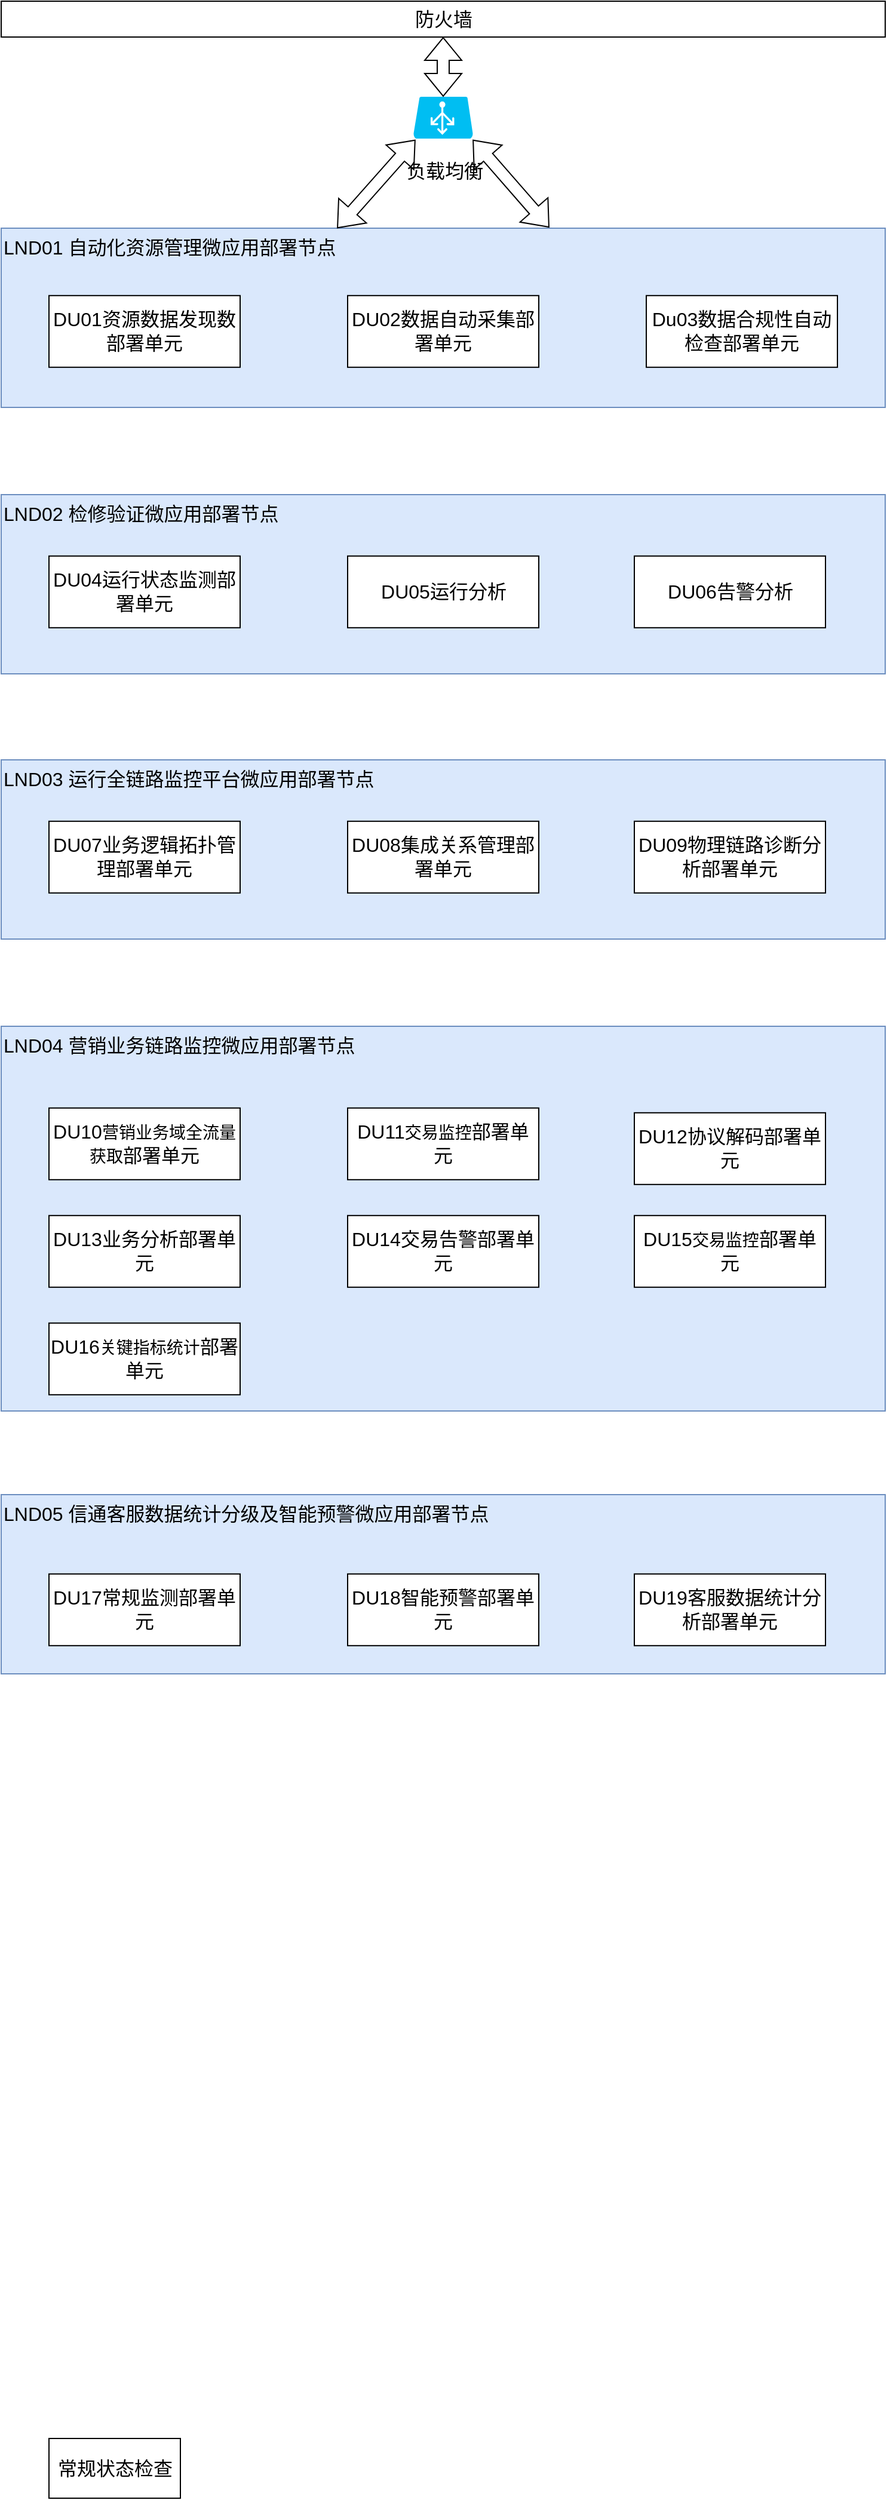 <mxfile version="20.2.3" type="github">
  <diagram id="8pdpIWsKCT_nU82geBqz" name="第 1 页">
    <mxGraphModel dx="1449" dy="975" grid="1" gridSize="10" guides="1" tooltips="1" connect="1" arrows="1" fold="1" page="1" pageScale="1" pageWidth="1200" pageHeight="1920" math="0" shadow="0">
      <root>
        <mxCell id="0" />
        <mxCell id="1" parent="0" />
        <mxCell id="gwkrDSP4pzWXLQr14PSH-2" value="LND01 自动化资源管理微应用部署节点" style="html=1;verticalAlign=top;align=left;fontSize=16;fillColor=#dae8fc;strokeColor=#6c8ebf;" vertex="1" parent="1">
          <mxGeometry x="200" y="570" width="740" height="150" as="geometry" />
        </mxCell>
        <mxCell id="gwkrDSP4pzWXLQr14PSH-3" value="LND02 检修验证微应用部署节点" style="html=1;verticalAlign=top;align=left;fontSize=16;fillColor=#dae8fc;strokeColor=#6c8ebf;" vertex="1" parent="1">
          <mxGeometry x="200" y="793" width="740" height="150" as="geometry" />
        </mxCell>
        <mxCell id="gwkrDSP4pzWXLQr14PSH-4" value="LND03 运行全链路监控平台微应用部署节点" style="html=1;verticalAlign=top;align=left;fontSize=16;fillColor=#dae8fc;strokeColor=#6c8ebf;" vertex="1" parent="1">
          <mxGeometry x="200" y="1015" width="740" height="150" as="geometry" />
        </mxCell>
        <mxCell id="gwkrDSP4pzWXLQr14PSH-5" value="LND04 营销业务链路监控微应用部署节点" style="html=1;verticalAlign=top;align=left;fontSize=16;fillColor=#dae8fc;strokeColor=#6c8ebf;" vertex="1" parent="1">
          <mxGeometry x="200" y="1238" width="740" height="322" as="geometry" />
        </mxCell>
        <mxCell id="gwkrDSP4pzWXLQr14PSH-7" value="DU01资源数据发现数部署单元" style="html=1;fontSize=16;whiteSpace=wrap;" vertex="1" parent="1">
          <mxGeometry x="240" y="626.4" width="160" height="60" as="geometry" />
        </mxCell>
        <mxCell id="gwkrDSP4pzWXLQr14PSH-8" value="常规状态检查" style="html=1;fontSize=16;" vertex="1" parent="1">
          <mxGeometry x="240" y="2420" width="110" height="50" as="geometry" />
        </mxCell>
        <mxCell id="gwkrDSP4pzWXLQr14PSH-9" value="DU02数据自动采集部署单元" style="html=1;fontSize=16;whiteSpace=wrap;" vertex="1" parent="1">
          <mxGeometry x="490" y="626.4" width="160" height="60" as="geometry" />
        </mxCell>
        <mxCell id="gwkrDSP4pzWXLQr14PSH-10" value="Du03数据合规性自动检查部署单元" style="html=1;fontSize=16;whiteSpace=wrap;" vertex="1" parent="1">
          <mxGeometry x="740" y="626.4" width="160" height="60" as="geometry" />
        </mxCell>
        <mxCell id="gwkrDSP4pzWXLQr14PSH-11" value="DU04运行状态监测部署单元" style="html=1;fontSize=16;whiteSpace=wrap;" vertex="1" parent="1">
          <mxGeometry x="240" y="844.4" width="160" height="60" as="geometry" />
        </mxCell>
        <mxCell id="gwkrDSP4pzWXLQr14PSH-12" value="DU05运行分析" style="html=1;fontSize=16;" vertex="1" parent="1">
          <mxGeometry x="490" y="844.4" width="160" height="60" as="geometry" />
        </mxCell>
        <mxCell id="gwkrDSP4pzWXLQr14PSH-13" value="DU06告警分析" style="html=1;fontSize=16;" vertex="1" parent="1">
          <mxGeometry x="730" y="844.4" width="160" height="60" as="geometry" />
        </mxCell>
        <mxCell id="gwkrDSP4pzWXLQr14PSH-14" value="DU07业务逻辑拓扑管理部署单元" style="html=1;fontSize=16;whiteSpace=wrap;" vertex="1" parent="1">
          <mxGeometry x="240" y="1066.4" width="160" height="60" as="geometry" />
        </mxCell>
        <mxCell id="gwkrDSP4pzWXLQr14PSH-15" value="DU08集成关系管理部署单元" style="html=1;fontSize=16;whiteSpace=wrap;" vertex="1" parent="1">
          <mxGeometry x="490" y="1066.4" width="160" height="60" as="geometry" />
        </mxCell>
        <mxCell id="gwkrDSP4pzWXLQr14PSH-16" value="DU09物理链路诊断分析部署单元" style="html=1;fontSize=16;whiteSpace=wrap;" vertex="1" parent="1">
          <mxGeometry x="730" y="1066.4" width="160" height="60" as="geometry" />
        </mxCell>
        <mxCell id="gwkrDSP4pzWXLQr14PSH-17" value="DU10&lt;span style=&quot;font-family: 方正仿宋_GBK; font-size: 10.5pt; background-color: initial;&quot;&gt;营销业务域全流量获取&lt;/span&gt;&lt;span style=&quot;background-color: initial;&quot;&gt;部署单元&lt;/span&gt;" style="html=1;fontSize=16;whiteSpace=wrap;" vertex="1" parent="1">
          <mxGeometry x="240" y="1306.4" width="160" height="60" as="geometry" />
        </mxCell>
        <mxCell id="gwkrDSP4pzWXLQr14PSH-18" value="DU11&lt;span style=&quot;font-family: 方正仿宋_GBK; font-size: 10.5pt; background-color: initial;&quot;&gt;交易监控&lt;/span&gt;&lt;span style=&quot;background-color: initial;&quot;&gt;部署单元&lt;/span&gt;" style="html=1;fontSize=16;whiteSpace=wrap;" vertex="1" parent="1">
          <mxGeometry x="490" y="1306.4" width="160" height="60" as="geometry" />
        </mxCell>
        <mxCell id="gwkrDSP4pzWXLQr14PSH-29" value="DU12协议解码&lt;span style=&quot;color: rgba(0, 0, 0, 0); font-family: monospace; font-size: 0px; text-align: start;&quot;&gt;%3CmxGraphModel%3E%3Croot%3E%3CmxCell%20id%3D%220%22%2F%3E%3CmxCell%20id%3D%221%22%20parent%3D%220%22%2F%3E%3CmxCell%20id%3D%222%22%20value%3D%22DU11%26lt%3Bspan%20style%3D%26quot%3Bfont-family%3A%20%E6%96%B9%E6%AD%A3%E4%BB%BF%E5%AE%8B_GBK%3B%20font-size%3A%2010.5pt%3B%20background-color%3A%20initial%3B%26quot%3B%26gt%3B%E4%BA%A4%E6%98%93%E7%9B%91%E6%8E%A7%26lt%3B%2Fspan%26gt%3B%26lt%3Bspan%20style%3D%26quot%3Bbackground-color%3A%20initial%3B%26quot%3B%26gt%3B%E9%83%A8%E7%BD%B2%E5%8D%95%E5%85%83%26lt%3B%2Fspan%26gt%3B%22%20style%3D%22html%3D1%3BfontSize%3D16%3B%22%20vertex%3D%221%22%20parent%3D%221%22%3E%3CmxGeometry%20x%3D%22460%22%20y%3D%221300%22%20width%3D%22220%22%20height%3D%2260%22%20as%3D%22geometry%22%2F%3E%3C%2FmxCell%3E%3C%2Froot%3E%3C%2FmxGraphModel%3E&lt;/span&gt;&lt;span style=&quot;background-color: initial;&quot;&gt;部署单元&lt;/span&gt;" style="html=1;fontSize=16;whiteSpace=wrap;" vertex="1" parent="1">
          <mxGeometry x="730" y="1310.4" width="160" height="60" as="geometry" />
        </mxCell>
        <mxCell id="gwkrDSP4pzWXLQr14PSH-30" value="DU13业务分析&lt;span style=&quot;color: rgba(0, 0, 0, 0); font-family: monospace; font-size: 0px; text-align: start;&quot;&gt;%3CmxGraphModel%3E%3Croot%3E%3CmxCell%20id%3D%220%22%2F%3E%3CmxCell%20id%3D%221%22%20parent%3D%220%22%2F%3E%3CmxCell%20id%3D%222%22%20value%3D%22DU11%26lt%3Bspan%20style%3D%26quot%3Bfont-family%3A%20%E6%96%B9%E6%AD%A3%E4%BB%BF%E5%AE%8B_GBK%3B%20font-size%3A%2010.5pt%3B%20background-color%3A%20initial%3B%26quot%3B%26gt%3B%E4%BA%A4%E6%98%93%E7%9B%91%E6%8E%A7%26lt%3B%2Fspan%26gt%3B%26lt%3Bspan%20style%3D%26quot%3Bbackground-color%3A%20initial%3B%26quot%3B%26gt%3B%E9%83%A8%E7%BD%B2%E5%8D%95%E5%85%83%26lt%3B%2Fspan%26gt%3B%22%20style%3D%22html%3D1%3BfontSize%3D16%3B%22%20vertex%3D%221%22%20parent%3D%221%22%3E%3CmxGeometry%20x%3D%22460%22%20y%3D%221300%22%20width%3D%22220%22%20height%3D%2260%22%20as%3D%22geometry%22%2F%3E%3C%2FmxCell%3E%3C%2Froot%3E%3C%2FmxGraphModel%3E&lt;/span&gt;&lt;span style=&quot;background-color: initial;&quot;&gt;部署单元&lt;/span&gt;" style="html=1;fontSize=16;whiteSpace=wrap;" vertex="1" parent="1">
          <mxGeometry x="240" y="1396.4" width="160" height="60" as="geometry" />
        </mxCell>
        <mxCell id="gwkrDSP4pzWXLQr14PSH-31" value="DU14交易告警&lt;span style=&quot;background-color: initial;&quot;&gt;部署单元&lt;/span&gt;" style="html=1;fontSize=16;whiteSpace=wrap;" vertex="1" parent="1">
          <mxGeometry x="490" y="1396.4" width="160" height="60" as="geometry" />
        </mxCell>
        <mxCell id="gwkrDSP4pzWXLQr14PSH-32" value="DU15&lt;span style=&quot;font-family: 方正仿宋_GBK; font-size: 10.5pt; background-color: initial;&quot;&gt;交易监控&lt;/span&gt;&lt;span style=&quot;background-color: initial; color: rgba(0, 0, 0, 0); font-family: monospace; font-size: 0px; text-align: start;&quot;&gt;%3CmxGraphModel%3E%3Croot%3E%3CmxCell%20id%3D%220%22%2F%3E%3CmxCell%20id%3D%221%22%20parent%3D%220%22%2F%3E%3CmxCell%20id%3D%222%22%20value%3D%22DU11%E4%BA%A4%E6%98%93%E5%91%8A%E8%AD%A6%26lt%3Bspan%20style%3D%26quot%3Bbackground-color%3A%20initial%3B%26quot%3B%26gt%3B%E9%83%A8%E7%BD%B2%E5%8D%95%E5%85%83%26lt%3B%2Fspan%26gt%3B%22%20style%3D%22html%3D1%3BfontSize%3D16%3B%22%20vertex%3D%221%22%20parent%3D%221%22%3E%3CmxGeometry%20x%3D%22450%22%20y%3D%221390%22%20width%3D%22220%22%20height%3D%2260%22%20as%3D%22geometry%22%2F%3E%3C%2FmxCell%3E%3C%2Froot%3E%3C%2FmxGraphModel%3E&lt;/span&gt;&lt;span style=&quot;background-color: initial;&quot;&gt;部署单元&lt;/span&gt;" style="html=1;fontSize=16;whiteSpace=wrap;" vertex="1" parent="1">
          <mxGeometry x="730" y="1396.4" width="160" height="60" as="geometry" />
        </mxCell>
        <mxCell id="gwkrDSP4pzWXLQr14PSH-33" value="DU16&lt;span style=&quot;font-family: 方正仿宋_GBK; font-size: 10.5pt; background-color: initial;&quot;&gt;关键指标统计&lt;/span&gt;&lt;span style=&quot;background-color: initial; color: rgba(0, 0, 0, 0); font-family: monospace; font-size: 0px; text-align: start;&quot;&gt;%3CmxGraphModel%3E%3Croot%3E%3CmxCell%20id%3D%220%22%2F%3E%3CmxCell%20id%3D%221%22%20parent%3D%220%22%2F%3E%3CmxCell%20id%3D%222%22%20value%3D%22DU11%26lt%3Bspan%20style%3D%26quot%3Bfont-family%3A%20%E6%96%B9%E6%AD%A3%E4%BB%BF%E5%AE%8B_GBK%3B%20font-size%3A%2010.5pt%3B%20background-color%3A%20initial%3B%26quot%3B%26gt%3B%E4%BA%A4%E6%98%93%E7%9B%91%E6%8E%A7%26lt%3B%2Fspan%26gt%3B%26lt%3Bspan%20style%3D%26quot%3Bbackground-color%3A%20initial%3B%20color%3A%20rgba(0%2C%200%2C%200%2C%200)%3B%20font-family%3A%20monospace%3B%20font-size%3A%200px%3B%20text-align%3A%20start%3B%26quot%3B%26gt%3B%253CmxGraphModel%253E%253Croot%253E%253CmxCell%2520id%253D%25220%2522%252F%253E%253CmxCell%2520id%253D%25221%2522%2520parent%253D%25220%2522%252F%253E%253CmxCell%2520id%253D%25222%2522%2520value%253D%2522DU11%25E4%25BA%25A4%25E6%2598%2593%25E5%2591%258A%25E8%25AD%25A6%2526lt%253Bspan%2520style%253D%2526quot%253Bbackground-color%253A%2520initial%253B%2526quot%253B%2526gt%253B%25E9%2583%25A8%25E7%25BD%25B2%25E5%258D%2595%25E5%2585%2583%2526lt%253B%252Fspan%2526gt%253B%2522%2520style%253D%2522html%253D1%253BfontSize%253D16%253B%2522%2520vertex%253D%25221%2522%2520parent%253D%25221%2522%253E%253CmxGeometry%2520x%253D%2522450%2522%2520y%253D%25221390%2522%2520width%253D%2522220%2522%2520height%253D%252260%2522%2520as%253D%2522geometry%2522%252F%253E%253C%252FmxCell%253E%253C%252Froot%253E%253C%252FmxGraphModel%253E%26lt%3B%2Fspan%26gt%3B%26lt%3Bspan%20style%3D%26quot%3Bbackground-color%3A%20initial%3B%26quot%3B%26gt%3B%E9%83%A8%E7%BD%B2%E5%8D%95%E5%85%83%26lt%3B%2Fspan%26gt%3B%22%20style%3D%22html%3D1%3BfontSize%3D16%3B%22%20vertex%3D%221%22%20parent%3D%221%22%3E%3CmxGeometry%20x%3D%22700%22%20y%3D%221390%22%20width%3D%22220%22%20height%3D%2260%22%20as%3D%22geometry%22%2F%3E%3C%2FmxCell%3E%3C%2Froot%3E%3C%2FmxGraphModel%3E&lt;/span&gt;&lt;span style=&quot;background-color: initial; color: rgba(0, 0, 0, 0); font-family: monospace; font-size: 0px; text-align: start;&quot;&gt;%3CmxGraphModel%3E%3Croot%3E%3CmxCell%20id%3D%220%22%2F%3E%3CmxCell%20id%3D%221%22%20parent%3D%220%22%2F%3E%3CmxCell%20id%3D%222%22%20value%3D%22DU11%E4%BA%A4%E6%98%93%E5%91%8A%E8%AD%A6%26lt%3Bspan%20style%3D%26quot%3Bbackground-color%3A%20initial%3B%26quot%3B%26gt%3B%E9%83%A8%E7%BD%B2%E5%8D%95%E5%85%83%26lt%3B%2Fspan%26gt%3B%22%20style%3D%22html%3D1%3BfontSize%3D16%3B%22%20vertex%3D%221%22%20parent%3D%221%22%3E%3CmxGeometry%20x%3D%22450%22%20y%3D%221390%22%20width%3D%22220%22%20height%3D%2260%22%20as%3D%22geometry%22%2F%3E%3C%2FmxCell%3E%3C%2Froot%3E%3C%2FmxGraphModel%3E&lt;/span&gt;&lt;span style=&quot;background-color: initial;&quot;&gt;部署单元&lt;/span&gt;" style="html=1;fontSize=16;whiteSpace=wrap;" vertex="1" parent="1">
          <mxGeometry x="240" y="1486.4" width="160" height="60" as="geometry" />
        </mxCell>
        <mxCell id="gwkrDSP4pzWXLQr14PSH-6" value="LND05 信通客服数据统计分级及智能预警微应用部署节点" style="html=1;verticalAlign=top;align=left;fontSize=16;fillColor=#dae8fc;strokeColor=#6c8ebf;" vertex="1" parent="1">
          <mxGeometry x="200" y="1630" width="740" height="150" as="geometry" />
        </mxCell>
        <mxCell id="gwkrDSP4pzWXLQr14PSH-19" value="DU17常规监测部署单元" style="html=1;fontSize=16;whiteSpace=wrap;" vertex="1" parent="1">
          <mxGeometry x="240" y="1696.4" width="160" height="60" as="geometry" />
        </mxCell>
        <mxCell id="gwkrDSP4pzWXLQr14PSH-20" value="DU18智能预警部署单元" style="html=1;fontSize=16;whiteSpace=wrap;" vertex="1" parent="1">
          <mxGeometry x="490" y="1696.4" width="160" height="60" as="geometry" />
        </mxCell>
        <mxCell id="gwkrDSP4pzWXLQr14PSH-21" value="DU19客服数据统计分析部署单元" style="html=1;fontSize=16;whiteSpace=wrap;" vertex="1" parent="1">
          <mxGeometry x="730" y="1696.4" width="160" height="60" as="geometry" />
        </mxCell>
        <mxCell id="gwkrDSP4pzWXLQr14PSH-1" value="防火墙" style="html=1;fontSize=16;" vertex="1" parent="1">
          <mxGeometry x="200" y="380" width="740" height="30" as="geometry" />
        </mxCell>
        <mxCell id="gwkrDSP4pzWXLQr14PSH-22" value="" style="verticalLabelPosition=bottom;html=1;verticalAlign=top;align=center;strokeColor=none;fillColor=#00BEF2;shape=mxgraph.azure.azure_load_balancer;fontSize=16;" vertex="1" parent="1">
          <mxGeometry x="545" y="460" width="50" height="35" as="geometry" />
        </mxCell>
        <mxCell id="gwkrDSP4pzWXLQr14PSH-25" value="" style="shape=flexArrow;endArrow=classic;startArrow=classic;html=1;rounded=0;fontSize=16;exitX=0.5;exitY=0;exitDx=0;exitDy=0;exitPerimeter=0;entryX=0.5;entryY=1;entryDx=0;entryDy=0;" edge="1" parent="1" source="gwkrDSP4pzWXLQr14PSH-22" target="gwkrDSP4pzWXLQr14PSH-1">
          <mxGeometry width="100" height="100" relative="1" as="geometry">
            <mxPoint x="530" y="530" as="sourcePoint" />
            <mxPoint x="630" y="430" as="targetPoint" />
          </mxGeometry>
        </mxCell>
        <mxCell id="gwkrDSP4pzWXLQr14PSH-26" value="" style="shape=flexArrow;endArrow=classic;startArrow=classic;html=1;rounded=0;fontSize=16;exitX=0.379;exitY=-0.016;exitDx=0;exitDy=0;exitPerimeter=0;entryX=0.02;entryY=0.96;entryDx=0;entryDy=0;entryPerimeter=0;" edge="1" parent="1">
          <mxGeometry width="100" height="100" relative="1" as="geometry">
            <mxPoint x="481.2" y="570.0" as="sourcePoint" />
            <mxPoint x="546.74" y="496.0" as="targetPoint" />
          </mxGeometry>
        </mxCell>
        <mxCell id="gwkrDSP4pzWXLQr14PSH-27" value="" style="shape=flexArrow;endArrow=classic;startArrow=classic;html=1;rounded=0;fontSize=16;exitX=0.98;exitY=0.96;exitDx=0;exitDy=0;exitPerimeter=0;entryX=0.619;entryY=-0.02;entryDx=0;entryDy=0;entryPerimeter=0;" edge="1" parent="1">
          <mxGeometry width="100" height="100" relative="1" as="geometry">
            <mxPoint x="594.74" y="496.0" as="sourcePoint" />
            <mxPoint x="658.8" y="569.4" as="targetPoint" />
          </mxGeometry>
        </mxCell>
        <mxCell id="gwkrDSP4pzWXLQr14PSH-34" value="负载均衡" style="text;html=1;align=center;verticalAlign=middle;resizable=0;points=[];autosize=1;strokeColor=none;fillColor=none;fontSize=16;" vertex="1" parent="1">
          <mxGeometry x="525.74" y="507.4" width="90" height="30" as="geometry" />
        </mxCell>
      </root>
    </mxGraphModel>
  </diagram>
</mxfile>
